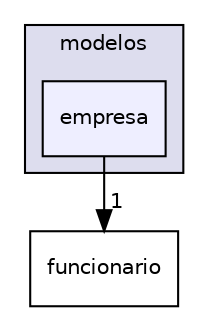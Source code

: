 digraph "empresa" {
  compound=true
  node [ fontsize="10", fontname="Helvetica"];
  edge [ labelfontsize="10", labelfontname="Helvetica"];
  subgraph clusterdir_d5d3d92794e0ecc2973575bb718831bd {
    graph [ bgcolor="#ddddee", pencolor="black", label="modelos" fontname="Helvetica", fontsize="10", URL="dir_d5d3d92794e0ecc2973575bb718831bd.html"]
  dir_65ccec427c016d96e63b942ac71dde74 [shape=box, label="empresa", style="filled", fillcolor="#eeeeff", pencolor="black", URL="dir_65ccec427c016d96e63b942ac71dde74.html"];
  }
  dir_6b432626d6717d80611e737c67290746 [shape=box label="funcionario" URL="dir_6b432626d6717d80611e737c67290746.html"];
  dir_65ccec427c016d96e63b942ac71dde74->dir_6b432626d6717d80611e737c67290746 [headlabel="1", labeldistance=1.5 headhref="dir_000006_000008.html"];
}
